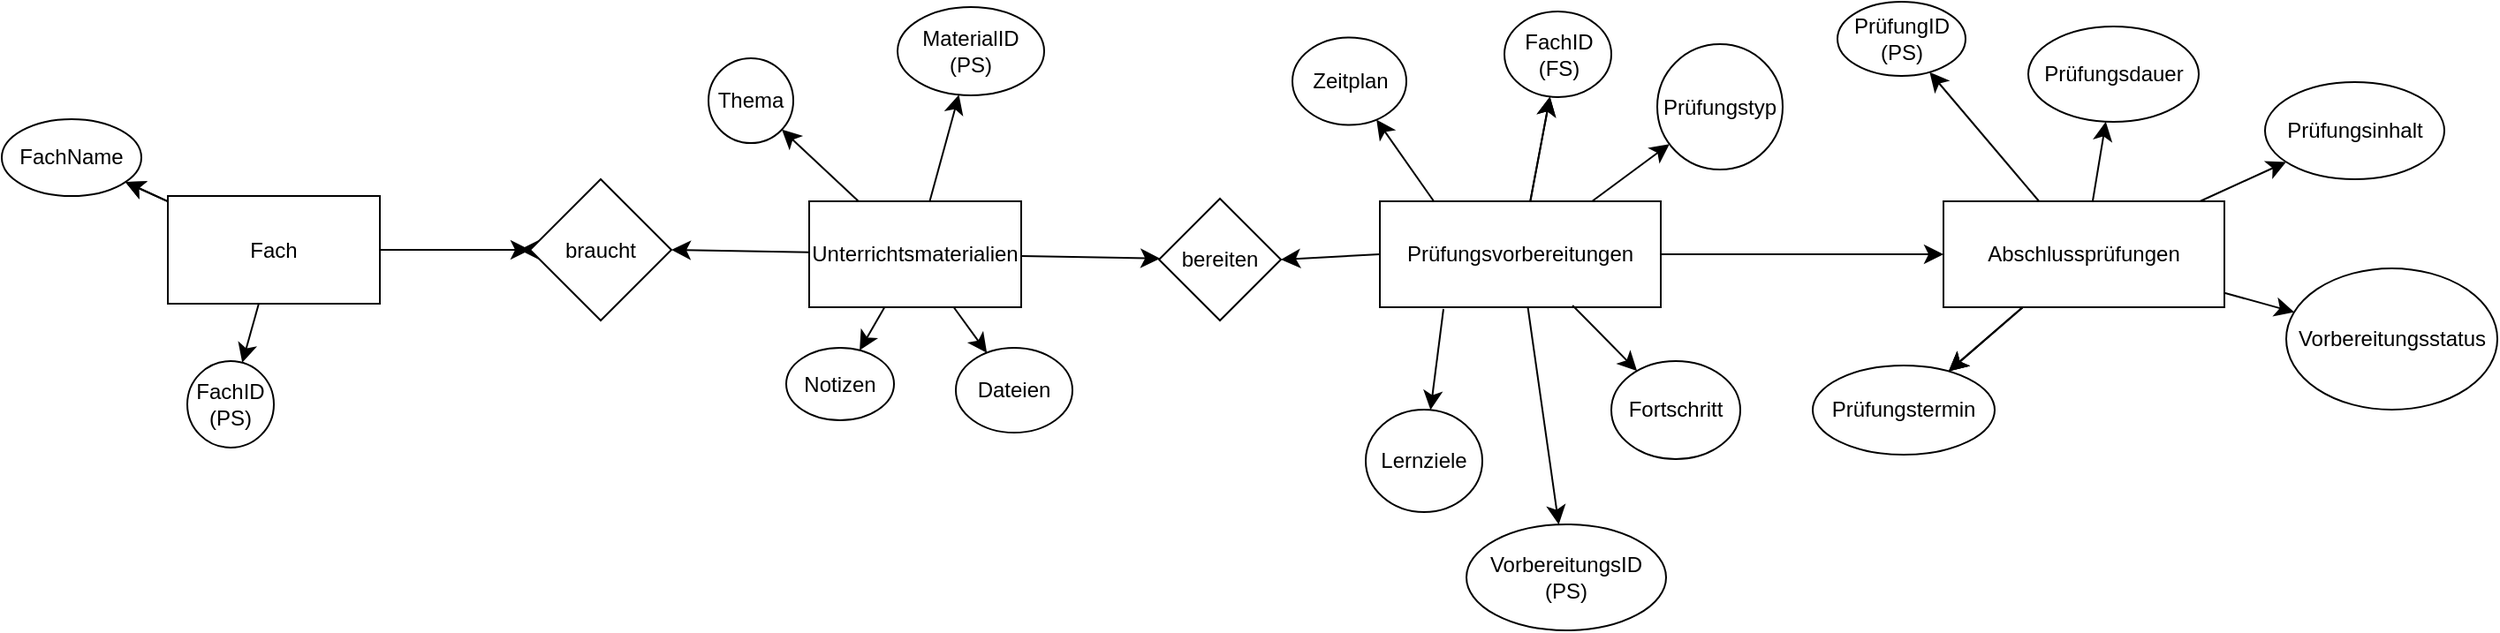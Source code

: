 <mxfile version="26.0.10">
  <diagram name="Seite-1" id="5blD-hv_KY1dSjk4mWWa">
    <mxGraphModel dx="1112" dy="829" grid="0" gridSize="10" guides="1" tooltips="1" connect="1" arrows="1" fold="1" page="0" pageScale="1" pageWidth="827" pageHeight="1169" math="0" shadow="0">
      <root>
        <mxCell id="0" />
        <mxCell id="1" parent="0" />
        <mxCell id="1gKeE4FAqKJYVwFzVaU8-18" value="" style="edgeStyle=none;curved=1;rounded=0;orthogonalLoop=1;jettySize=auto;html=1;fontSize=12;startSize=8;endSize=8;" edge="1" parent="1" source="1gKeE4FAqKJYVwFzVaU8-2" target="1gKeE4FAqKJYVwFzVaU8-17">
          <mxGeometry relative="1" as="geometry" />
        </mxCell>
        <mxCell id="1gKeE4FAqKJYVwFzVaU8-19" value="" style="edgeStyle=none;curved=1;rounded=0;orthogonalLoop=1;jettySize=auto;html=1;fontSize=12;startSize=8;endSize=8;" edge="1" parent="1" source="1gKeE4FAqKJYVwFzVaU8-2" target="1gKeE4FAqKJYVwFzVaU8-17">
          <mxGeometry relative="1" as="geometry" />
        </mxCell>
        <mxCell id="1gKeE4FAqKJYVwFzVaU8-22" value="" style="edgeStyle=none;curved=1;rounded=0;orthogonalLoop=1;jettySize=auto;html=1;fontSize=12;startSize=8;endSize=8;entryX=0;entryY=0.5;entryDx=0;entryDy=0;" edge="1" parent="1" source="1gKeE4FAqKJYVwFzVaU8-2" target="1gKeE4FAqKJYVwFzVaU8-23">
          <mxGeometry relative="1" as="geometry">
            <mxPoint x="174" y="200" as="targetPoint" />
          </mxGeometry>
        </mxCell>
        <mxCell id="1gKeE4FAqKJYVwFzVaU8-74" value="" style="edgeStyle=none;curved=1;rounded=0;orthogonalLoop=1;jettySize=auto;html=1;fontSize=12;startSize=8;endSize=8;" edge="1" parent="1" source="1gKeE4FAqKJYVwFzVaU8-2" target="1gKeE4FAqKJYVwFzVaU8-73">
          <mxGeometry relative="1" as="geometry" />
        </mxCell>
        <mxCell id="1gKeE4FAqKJYVwFzVaU8-2" value="Fach" style="whiteSpace=wrap;html=1;" vertex="1" parent="1">
          <mxGeometry x="-21" y="169" width="120" height="61" as="geometry" />
        </mxCell>
        <mxCell id="1gKeE4FAqKJYVwFzVaU8-32" style="edgeStyle=none;curved=1;rounded=0;orthogonalLoop=1;jettySize=auto;html=1;entryX=1;entryY=0.5;entryDx=0;entryDy=0;fontSize=12;startSize=8;endSize=8;" edge="1" parent="1" source="1gKeE4FAqKJYVwFzVaU8-3" target="1gKeE4FAqKJYVwFzVaU8-23">
          <mxGeometry relative="1" as="geometry" />
        </mxCell>
        <mxCell id="1gKeE4FAqKJYVwFzVaU8-35" value="" style="edgeStyle=none;curved=1;rounded=0;orthogonalLoop=1;jettySize=auto;html=1;fontSize=12;startSize=8;endSize=8;" edge="1" parent="1" source="1gKeE4FAqKJYVwFzVaU8-3" target="1gKeE4FAqKJYVwFzVaU8-34">
          <mxGeometry relative="1" as="geometry" />
        </mxCell>
        <mxCell id="1gKeE4FAqKJYVwFzVaU8-38" value="" style="edgeStyle=none;curved=1;rounded=0;orthogonalLoop=1;jettySize=auto;html=1;fontSize=12;startSize=8;endSize=8;" edge="1" parent="1" source="1gKeE4FAqKJYVwFzVaU8-3" target="1gKeE4FAqKJYVwFzVaU8-37">
          <mxGeometry relative="1" as="geometry" />
        </mxCell>
        <mxCell id="1gKeE4FAqKJYVwFzVaU8-41" value="" style="edgeStyle=none;curved=1;rounded=0;orthogonalLoop=1;jettySize=auto;html=1;fontSize=12;startSize=8;endSize=8;" edge="1" parent="1" source="1gKeE4FAqKJYVwFzVaU8-3" target="1gKeE4FAqKJYVwFzVaU8-40">
          <mxGeometry relative="1" as="geometry" />
        </mxCell>
        <mxCell id="1gKeE4FAqKJYVwFzVaU8-43" value="" style="edgeStyle=none;curved=1;rounded=0;orthogonalLoop=1;jettySize=auto;html=1;fontSize=12;startSize=8;endSize=8;" edge="1" parent="1" source="1gKeE4FAqKJYVwFzVaU8-3" target="1gKeE4FAqKJYVwFzVaU8-42">
          <mxGeometry relative="1" as="geometry" />
        </mxCell>
        <mxCell id="1gKeE4FAqKJYVwFzVaU8-49" value="" style="edgeStyle=none;curved=1;rounded=0;orthogonalLoop=1;jettySize=auto;html=1;fontSize=12;startSize=8;endSize=8;" edge="1" parent="1" source="1gKeE4FAqKJYVwFzVaU8-3" target="1gKeE4FAqKJYVwFzVaU8-48">
          <mxGeometry relative="1" as="geometry" />
        </mxCell>
        <mxCell id="1gKeE4FAqKJYVwFzVaU8-3" value="Unterrichtsmaterialien" style="whiteSpace=wrap;html=1;" vertex="1" parent="1">
          <mxGeometry x="342" y="172" width="120" height="60" as="geometry" />
        </mxCell>
        <mxCell id="1gKeE4FAqKJYVwFzVaU8-8" value="" style="edgeStyle=none;curved=1;rounded=0;orthogonalLoop=1;jettySize=auto;html=1;fontSize=12;startSize=8;endSize=8;" edge="1" parent="1" source="1gKeE4FAqKJYVwFzVaU8-5" target="1gKeE4FAqKJYVwFzVaU8-7">
          <mxGeometry relative="1" as="geometry" />
        </mxCell>
        <mxCell id="1gKeE4FAqKJYVwFzVaU8-50" style="edgeStyle=none;curved=1;rounded=0;orthogonalLoop=1;jettySize=auto;html=1;exitX=0;exitY=0.5;exitDx=0;exitDy=0;entryX=1;entryY=0.5;entryDx=0;entryDy=0;fontSize=12;startSize=8;endSize=8;" edge="1" parent="1" source="1gKeE4FAqKJYVwFzVaU8-5" target="1gKeE4FAqKJYVwFzVaU8-48">
          <mxGeometry relative="1" as="geometry" />
        </mxCell>
        <mxCell id="1gKeE4FAqKJYVwFzVaU8-52" value="" style="edgeStyle=none;curved=1;rounded=0;orthogonalLoop=1;jettySize=auto;html=1;fontSize=12;startSize=8;endSize=8;exitX=0.201;exitY=0.033;exitDx=0;exitDy=0;exitPerimeter=0;" edge="1" parent="1" source="1gKeE4FAqKJYVwFzVaU8-5" target="1gKeE4FAqKJYVwFzVaU8-51">
          <mxGeometry relative="1" as="geometry" />
        </mxCell>
        <mxCell id="1gKeE4FAqKJYVwFzVaU8-70" value="" style="edgeStyle=none;curved=1;rounded=0;orthogonalLoop=1;jettySize=auto;html=1;fontSize=12;startSize=8;endSize=8;" edge="1" parent="1" source="1gKeE4FAqKJYVwFzVaU8-5" target="1gKeE4FAqKJYVwFzVaU8-69">
          <mxGeometry relative="1" as="geometry" />
        </mxCell>
        <mxCell id="1gKeE4FAqKJYVwFzVaU8-90" style="edgeStyle=none;curved=1;rounded=0;orthogonalLoop=1;jettySize=auto;html=1;fontSize=12;startSize=8;endSize=8;" edge="1" parent="1" source="1gKeE4FAqKJYVwFzVaU8-5" target="1gKeE4FAqKJYVwFzVaU8-91">
          <mxGeometry relative="1" as="geometry">
            <mxPoint x="761" y="365" as="targetPoint" />
          </mxGeometry>
        </mxCell>
        <mxCell id="1gKeE4FAqKJYVwFzVaU8-92" value="" style="edgeStyle=none;curved=1;rounded=0;orthogonalLoop=1;jettySize=auto;html=1;fontSize=12;startSize=8;endSize=8;" edge="1" parent="1" source="1gKeE4FAqKJYVwFzVaU8-5" target="1gKeE4FAqKJYVwFzVaU8-69">
          <mxGeometry relative="1" as="geometry" />
        </mxCell>
        <mxCell id="1gKeE4FAqKJYVwFzVaU8-93" style="edgeStyle=none;curved=1;rounded=0;orthogonalLoop=1;jettySize=auto;html=1;fontSize=12;startSize=8;endSize=8;" edge="1" parent="1" source="1gKeE4FAqKJYVwFzVaU8-5" target="1gKeE4FAqKJYVwFzVaU8-94">
          <mxGeometry relative="1" as="geometry">
            <mxPoint x="724" y="142" as="targetPoint" />
          </mxGeometry>
        </mxCell>
        <mxCell id="1gKeE4FAqKJYVwFzVaU8-5" value="Prüfungsvorbereitungen" style="whiteSpace=wrap;html=1;" vertex="1" parent="1">
          <mxGeometry x="665" y="172" width="159" height="60" as="geometry" />
        </mxCell>
        <mxCell id="1gKeE4FAqKJYVwFzVaU8-78" value="" style="edgeStyle=none;curved=1;rounded=0;orthogonalLoop=1;jettySize=auto;html=1;fontSize=12;startSize=8;endSize=8;" edge="1" parent="1" source="1gKeE4FAqKJYVwFzVaU8-7" target="1gKeE4FAqKJYVwFzVaU8-77">
          <mxGeometry relative="1" as="geometry" />
        </mxCell>
        <mxCell id="1gKeE4FAqKJYVwFzVaU8-81" value="" style="edgeStyle=none;curved=1;rounded=0;orthogonalLoop=1;jettySize=auto;html=1;fontSize=12;startSize=8;endSize=8;" edge="1" parent="1" source="1gKeE4FAqKJYVwFzVaU8-7" target="1gKeE4FAqKJYVwFzVaU8-80">
          <mxGeometry relative="1" as="geometry" />
        </mxCell>
        <mxCell id="1gKeE4FAqKJYVwFzVaU8-82" value="" style="edgeStyle=none;curved=1;rounded=0;orthogonalLoop=1;jettySize=auto;html=1;fontSize=12;startSize=8;endSize=8;" edge="1" parent="1" source="1gKeE4FAqKJYVwFzVaU8-7" target="1gKeE4FAqKJYVwFzVaU8-80">
          <mxGeometry relative="1" as="geometry" />
        </mxCell>
        <mxCell id="1gKeE4FAqKJYVwFzVaU8-83" value="" style="edgeStyle=none;curved=1;rounded=0;orthogonalLoop=1;jettySize=auto;html=1;fontSize=12;startSize=8;endSize=8;" edge="1" parent="1" source="1gKeE4FAqKJYVwFzVaU8-7" target="1gKeE4FAqKJYVwFzVaU8-80">
          <mxGeometry relative="1" as="geometry" />
        </mxCell>
        <mxCell id="1gKeE4FAqKJYVwFzVaU8-85" value="" style="edgeStyle=none;curved=1;rounded=0;orthogonalLoop=1;jettySize=auto;html=1;fontSize=12;startSize=8;endSize=8;" edge="1" parent="1" source="1gKeE4FAqKJYVwFzVaU8-7" target="1gKeE4FAqKJYVwFzVaU8-84">
          <mxGeometry relative="1" as="geometry" />
        </mxCell>
        <mxCell id="1gKeE4FAqKJYVwFzVaU8-87" value="" style="edgeStyle=none;curved=1;rounded=0;orthogonalLoop=1;jettySize=auto;html=1;fontSize=12;startSize=8;endSize=8;" edge="1" parent="1" source="1gKeE4FAqKJYVwFzVaU8-7" target="1gKeE4FAqKJYVwFzVaU8-86">
          <mxGeometry relative="1" as="geometry" />
        </mxCell>
        <mxCell id="1gKeE4FAqKJYVwFzVaU8-89" value="" style="edgeStyle=none;curved=1;rounded=0;orthogonalLoop=1;jettySize=auto;html=1;fontSize=12;startSize=8;endSize=8;" edge="1" parent="1" source="1gKeE4FAqKJYVwFzVaU8-7" target="1gKeE4FAqKJYVwFzVaU8-88">
          <mxGeometry relative="1" as="geometry" />
        </mxCell>
        <mxCell id="1gKeE4FAqKJYVwFzVaU8-7" value="Abschlussprüfungen" style="whiteSpace=wrap;html=1;" vertex="1" parent="1">
          <mxGeometry x="984" y="172" width="159" height="60" as="geometry" />
        </mxCell>
        <mxCell id="1gKeE4FAqKJYVwFzVaU8-17" value="FachName" style="ellipse;whiteSpace=wrap;html=1;" vertex="1" parent="1">
          <mxGeometry x="-115" y="125.5" width="79" height="43.5" as="geometry" />
        </mxCell>
        <mxCell id="1gKeE4FAqKJYVwFzVaU8-30" style="edgeStyle=none;curved=1;rounded=0;orthogonalLoop=1;jettySize=auto;html=1;fontSize=12;startSize=8;endSize=8;" edge="1" parent="1" source="1gKeE4FAqKJYVwFzVaU8-23">
          <mxGeometry relative="1" as="geometry">
            <mxPoint x="178" y="199.5" as="targetPoint" />
          </mxGeometry>
        </mxCell>
        <mxCell id="1gKeE4FAqKJYVwFzVaU8-23" value="braucht" style="rhombus;whiteSpace=wrap;html=1;" vertex="1" parent="1">
          <mxGeometry x="184" y="159.5" width="80" height="80" as="geometry" />
        </mxCell>
        <mxCell id="1gKeE4FAqKJYVwFzVaU8-34" value="MaterialID (PS)" style="ellipse;whiteSpace=wrap;html=1;" vertex="1" parent="1">
          <mxGeometry x="392" y="62" width="83" height="50" as="geometry" />
        </mxCell>
        <mxCell id="1gKeE4FAqKJYVwFzVaU8-37" value="Thema" style="ellipse;whiteSpace=wrap;html=1;" vertex="1" parent="1">
          <mxGeometry x="285" y="91" width="48" height="48" as="geometry" />
        </mxCell>
        <mxCell id="1gKeE4FAqKJYVwFzVaU8-40" value="Notizen" style="ellipse;whiteSpace=wrap;html=1;" vertex="1" parent="1">
          <mxGeometry x="329" y="255" width="61" height="41" as="geometry" />
        </mxCell>
        <mxCell id="1gKeE4FAqKJYVwFzVaU8-42" value="Dateien" style="ellipse;whiteSpace=wrap;html=1;" vertex="1" parent="1">
          <mxGeometry x="425" y="255" width="66" height="48" as="geometry" />
        </mxCell>
        <mxCell id="1gKeE4FAqKJYVwFzVaU8-48" value="bereiten" style="rhombus;whiteSpace=wrap;html=1;" vertex="1" parent="1">
          <mxGeometry x="540" y="170.5" width="69" height="69" as="geometry" />
        </mxCell>
        <mxCell id="1gKeE4FAqKJYVwFzVaU8-51" value="Zeitplan" style="ellipse;whiteSpace=wrap;html=1;" vertex="1" parent="1">
          <mxGeometry x="615.5" y="79.25" width="64.5" height="49.5" as="geometry" />
        </mxCell>
        <mxCell id="1gKeE4FAqKJYVwFzVaU8-60" value="" style="edgeStyle=none;curved=1;rounded=0;orthogonalLoop=1;jettySize=auto;html=1;fontSize=12;startSize=8;endSize=8;exitX=0.686;exitY=0.983;exitDx=0;exitDy=0;exitPerimeter=0;" edge="1" parent="1" target="1gKeE4FAqKJYVwFzVaU8-62" source="1gKeE4FAqKJYVwFzVaU8-5">
          <mxGeometry relative="1" as="geometry">
            <mxPoint x="757" y="228" as="sourcePoint" />
            <Array as="points">
              <mxPoint x="789" y="246" />
            </Array>
          </mxGeometry>
        </mxCell>
        <mxCell id="1gKeE4FAqKJYVwFzVaU8-61" value="" style="edgeStyle=none;curved=1;rounded=0;orthogonalLoop=1;jettySize=auto;html=1;fontSize=12;startSize=8;endSize=8;" edge="1" parent="1" target="1gKeE4FAqKJYVwFzVaU8-63">
          <mxGeometry relative="1" as="geometry">
            <mxPoint x="701" y="233" as="sourcePoint" />
          </mxGeometry>
        </mxCell>
        <mxCell id="1gKeE4FAqKJYVwFzVaU8-62" value="Fortschritt" style="ellipse;whiteSpace=wrap;html=1;" vertex="1" parent="1">
          <mxGeometry x="796" y="262.5" width="73" height="55.5" as="geometry" />
        </mxCell>
        <mxCell id="1gKeE4FAqKJYVwFzVaU8-63" value="Lernziele" style="ellipse;whiteSpace=wrap;html=1;" vertex="1" parent="1">
          <mxGeometry x="657" y="290" width="66" height="58" as="geometry" />
        </mxCell>
        <mxCell id="1gKeE4FAqKJYVwFzVaU8-69" value="FachID (FS)" style="ellipse;whiteSpace=wrap;html=1;" vertex="1" parent="1">
          <mxGeometry x="735.5" y="64.5" width="60.5" height="48.5" as="geometry" />
        </mxCell>
        <mxCell id="1gKeE4FAqKJYVwFzVaU8-73" value="FachID (PS)" style="ellipse;whiteSpace=wrap;html=1;" vertex="1" parent="1">
          <mxGeometry x="-10" y="262.5" width="49" height="49" as="geometry" />
        </mxCell>
        <mxCell id="1gKeE4FAqKJYVwFzVaU8-77" value="PrüfungID (PS)" style="ellipse;whiteSpace=wrap;html=1;" vertex="1" parent="1">
          <mxGeometry x="924" y="59" width="72.5" height="42" as="geometry" />
        </mxCell>
        <mxCell id="1gKeE4FAqKJYVwFzVaU8-80" value="Prüfungstermin" style="ellipse;whiteSpace=wrap;html=1;" vertex="1" parent="1">
          <mxGeometry x="910" y="265" width="103" height="50.5" as="geometry" />
        </mxCell>
        <mxCell id="1gKeE4FAqKJYVwFzVaU8-84" value="Prüfungsdauer" style="ellipse;whiteSpace=wrap;html=1;" vertex="1" parent="1">
          <mxGeometry x="1032" y="73" width="96.5" height="54" as="geometry" />
        </mxCell>
        <mxCell id="1gKeE4FAqKJYVwFzVaU8-86" value="Prüfungsinhalt" style="ellipse;whiteSpace=wrap;html=1;" vertex="1" parent="1">
          <mxGeometry x="1166" y="104.5" width="101.5" height="55" as="geometry" />
        </mxCell>
        <mxCell id="1gKeE4FAqKJYVwFzVaU8-88" value="Vorbereitungsstatus" style="ellipse;whiteSpace=wrap;html=1;" vertex="1" parent="1">
          <mxGeometry x="1178" y="210" width="119.5" height="80" as="geometry" />
        </mxCell>
        <mxCell id="1gKeE4FAqKJYVwFzVaU8-91" value="VorbereitungsID (PS)" style="ellipse;whiteSpace=wrap;html=1;" vertex="1" parent="1">
          <mxGeometry x="714" y="355" width="113" height="60" as="geometry" />
        </mxCell>
        <mxCell id="1gKeE4FAqKJYVwFzVaU8-94" value="Prüfungstyp" style="ellipse;whiteSpace=wrap;html=1;aspect=fixed;" vertex="1" parent="1">
          <mxGeometry x="822" y="83" width="71" height="71" as="geometry" />
        </mxCell>
      </root>
    </mxGraphModel>
  </diagram>
</mxfile>
